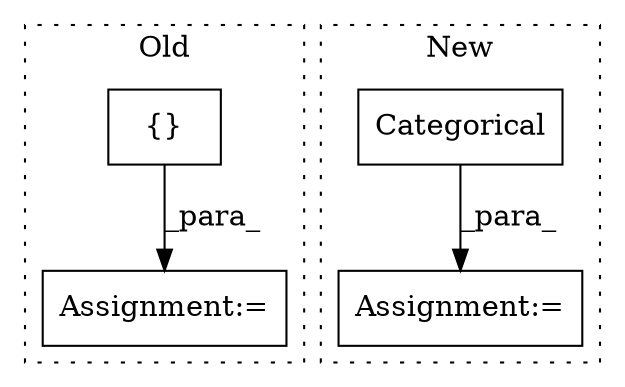digraph G {
subgraph cluster0 {
1 [label="{}" a="4" s="2409,2417" l="1,1" shape="box"];
3 [label="Assignment:=" a="7" s="2511" l="1" shape="box"];
label = "Old";
style="dotted";
}
subgraph cluster1 {
2 [label="Categorical" a="32" s="2210" l="13" shape="box"];
4 [label="Assignment:=" a="7" s="3852" l="1" shape="box"];
label = "New";
style="dotted";
}
1 -> 3 [label="_para_"];
2 -> 4 [label="_para_"];
}